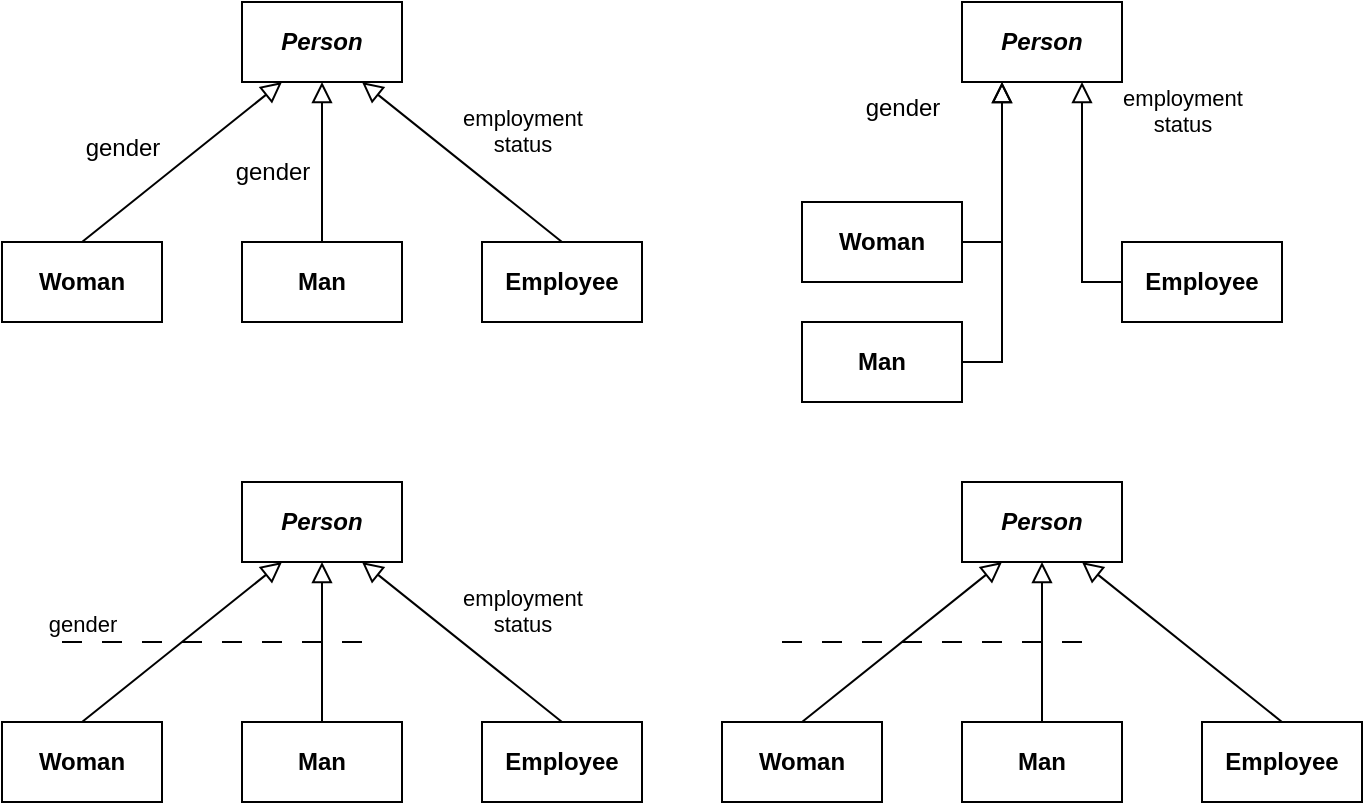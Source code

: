 <mxfile version="21.6.5" type="device">
  <diagram name="Page-1" id="bDlqiz4IERHXxEkZ9xLS">
    <mxGraphModel dx="864" dy="495" grid="1" gridSize="10" guides="1" tooltips="1" connect="1" arrows="1" fold="1" page="1" pageScale="1" pageWidth="1169" pageHeight="827" math="0" shadow="0">
      <root>
        <mxCell id="0" />
        <mxCell id="1" parent="0" />
        <mxCell id="H5ptrKdzrHBt4oCyG6K3-1" value="&lt;b&gt;&lt;i&gt;Person&lt;/i&gt;&lt;/b&gt;" style="fontStyle=0;html=1;whiteSpace=wrap;" parent="1" vertex="1">
          <mxGeometry x="160" y="320" width="80" height="40" as="geometry" />
        </mxCell>
        <mxCell id="H5ptrKdzrHBt4oCyG6K3-2" value="&lt;b&gt;Employee&lt;/b&gt;" style="fontStyle=0;html=1;whiteSpace=wrap;" parent="1" vertex="1">
          <mxGeometry x="280" y="440" width="80" height="40" as="geometry" />
        </mxCell>
        <mxCell id="H5ptrKdzrHBt4oCyG6K3-3" value="&lt;b&gt;Man&lt;/b&gt;" style="fontStyle=0;html=1;whiteSpace=wrap;" parent="1" vertex="1">
          <mxGeometry x="160" y="440" width="80" height="40" as="geometry" />
        </mxCell>
        <mxCell id="H5ptrKdzrHBt4oCyG6K3-4" value="&lt;b&gt;Woman&lt;/b&gt;" style="fontStyle=0;html=1;whiteSpace=wrap;" parent="1" vertex="1">
          <mxGeometry x="40" y="440" width="80" height="40" as="geometry" />
        </mxCell>
        <mxCell id="H5ptrKdzrHBt4oCyG6K3-5" value="" style="endArrow=block;html=1;rounded=0;align=center;verticalAlign=bottom;endFill=0;labelBackgroundColor=none;endSize=8;exitX=0.5;exitY=0;exitDx=0;exitDy=0;entryX=0.25;entryY=1;entryDx=0;entryDy=0;" parent="1" source="H5ptrKdzrHBt4oCyG6K3-4" target="H5ptrKdzrHBt4oCyG6K3-1" edge="1">
          <mxGeometry x="-0.288" y="32" relative="1" as="geometry">
            <mxPoint x="370" y="560" as="sourcePoint" />
            <mxPoint x="530" y="560" as="targetPoint" />
            <mxPoint as="offset" />
          </mxGeometry>
        </mxCell>
        <mxCell id="H5ptrKdzrHBt4oCyG6K3-7" value="" style="endArrow=block;html=1;rounded=0;align=center;verticalAlign=bottom;endFill=0;labelBackgroundColor=none;endSize=8;exitX=0.5;exitY=0;exitDx=0;exitDy=0;entryX=0.5;entryY=1;entryDx=0;entryDy=0;" parent="1" source="H5ptrKdzrHBt4oCyG6K3-3" target="H5ptrKdzrHBt4oCyG6K3-1" edge="1">
          <mxGeometry x="-0.25" relative="1" as="geometry">
            <mxPoint x="99" y="453" as="sourcePoint" />
            <mxPoint x="190" y="370" as="targetPoint" />
            <mxPoint as="offset" />
          </mxGeometry>
        </mxCell>
        <mxCell id="H5ptrKdzrHBt4oCyG6K3-8" value="employment&lt;br&gt;status" style="endArrow=block;html=1;rounded=0;align=center;verticalAlign=bottom;endFill=0;labelBackgroundColor=none;endSize=8;exitX=0.5;exitY=0;exitDx=0;exitDy=0;entryX=0.75;entryY=1;entryDx=0;entryDy=0;" parent="1" source="H5ptrKdzrHBt4oCyG6K3-2" target="H5ptrKdzrHBt4oCyG6K3-1" edge="1">
          <mxGeometry x="-0.366" y="-19" relative="1" as="geometry">
            <mxPoint x="210" y="450" as="sourcePoint" />
            <mxPoint x="210" y="370" as="targetPoint" />
            <mxPoint as="offset" />
          </mxGeometry>
        </mxCell>
        <mxCell id="H5ptrKdzrHBt4oCyG6K3-17" value="gender" style="endArrow=none;startArrow=none;endFill=0;startFill=0;endSize=8;html=1;verticalAlign=bottom;dashed=1;labelBackgroundColor=none;dashPattern=10 10;rounded=0;" parent="1" edge="1">
          <mxGeometry x="-0.875" width="160" relative="1" as="geometry">
            <mxPoint x="70" y="400" as="sourcePoint" />
            <mxPoint x="230" y="400" as="targetPoint" />
            <mxPoint as="offset" />
          </mxGeometry>
        </mxCell>
        <mxCell id="jK_DcaLakZgWedDVneFn-1" value="&lt;b&gt;&lt;i&gt;Person&lt;/i&gt;&lt;/b&gt;" style="fontStyle=0;html=1;whiteSpace=wrap;" vertex="1" parent="1">
          <mxGeometry x="520" y="320" width="80" height="40" as="geometry" />
        </mxCell>
        <mxCell id="jK_DcaLakZgWedDVneFn-2" value="&lt;b&gt;Employee&lt;/b&gt;" style="fontStyle=0;html=1;whiteSpace=wrap;" vertex="1" parent="1">
          <mxGeometry x="640" y="440" width="80" height="40" as="geometry" />
        </mxCell>
        <mxCell id="jK_DcaLakZgWedDVneFn-3" value="&lt;b&gt;Man&lt;/b&gt;" style="fontStyle=0;html=1;whiteSpace=wrap;" vertex="1" parent="1">
          <mxGeometry x="520" y="440" width="80" height="40" as="geometry" />
        </mxCell>
        <mxCell id="jK_DcaLakZgWedDVneFn-4" value="&lt;b&gt;Woman&lt;/b&gt;" style="fontStyle=0;html=1;whiteSpace=wrap;" vertex="1" parent="1">
          <mxGeometry x="400" y="440" width="80" height="40" as="geometry" />
        </mxCell>
        <mxCell id="jK_DcaLakZgWedDVneFn-5" value="" style="endArrow=block;html=1;rounded=0;align=center;verticalAlign=bottom;endFill=0;labelBackgroundColor=none;endSize=8;exitX=0.5;exitY=0;exitDx=0;exitDy=0;entryX=0.25;entryY=1;entryDx=0;entryDy=0;" edge="1" source="jK_DcaLakZgWedDVneFn-4" target="jK_DcaLakZgWedDVneFn-1" parent="1">
          <mxGeometry x="-0.288" y="32" relative="1" as="geometry">
            <mxPoint x="730" y="560" as="sourcePoint" />
            <mxPoint x="890" y="560" as="targetPoint" />
            <mxPoint as="offset" />
          </mxGeometry>
        </mxCell>
        <mxCell id="jK_DcaLakZgWedDVneFn-6" value="" style="endArrow=block;html=1;rounded=0;align=center;verticalAlign=bottom;endFill=0;labelBackgroundColor=none;endSize=8;exitX=0.5;exitY=0;exitDx=0;exitDy=0;entryX=0.5;entryY=1;entryDx=0;entryDy=0;" edge="1" source="jK_DcaLakZgWedDVneFn-3" target="jK_DcaLakZgWedDVneFn-1" parent="1">
          <mxGeometry x="-0.25" relative="1" as="geometry">
            <mxPoint x="459" y="453" as="sourcePoint" />
            <mxPoint x="550" y="370" as="targetPoint" />
            <mxPoint as="offset" />
          </mxGeometry>
        </mxCell>
        <mxCell id="jK_DcaLakZgWedDVneFn-7" value="" style="endArrow=block;html=1;rounded=0;align=center;verticalAlign=bottom;endFill=0;labelBackgroundColor=none;endSize=8;exitX=0.5;exitY=0;exitDx=0;exitDy=0;entryX=0.75;entryY=1;entryDx=0;entryDy=0;" edge="1" source="jK_DcaLakZgWedDVneFn-2" target="jK_DcaLakZgWedDVneFn-1" parent="1">
          <mxGeometry x="-0.366" y="-19" relative="1" as="geometry">
            <mxPoint x="570" y="450" as="sourcePoint" />
            <mxPoint x="570" y="370" as="targetPoint" />
            <mxPoint as="offset" />
          </mxGeometry>
        </mxCell>
        <mxCell id="jK_DcaLakZgWedDVneFn-8" value="" style="endArrow=none;startArrow=none;endFill=0;startFill=0;endSize=8;html=1;verticalAlign=bottom;dashed=1;labelBackgroundColor=none;dashPattern=10 10;rounded=0;" edge="1" parent="1">
          <mxGeometry x="-0.875" width="160" relative="1" as="geometry">
            <mxPoint x="430" y="400" as="sourcePoint" />
            <mxPoint x="590" y="400" as="targetPoint" />
            <mxPoint as="offset" />
          </mxGeometry>
        </mxCell>
        <mxCell id="jK_DcaLakZgWedDVneFn-9" value="&lt;b&gt;&lt;i&gt;Person&lt;/i&gt;&lt;/b&gt;" style="fontStyle=0;html=1;whiteSpace=wrap;" vertex="1" parent="1">
          <mxGeometry x="160" y="80" width="80" height="40" as="geometry" />
        </mxCell>
        <mxCell id="jK_DcaLakZgWedDVneFn-10" value="&lt;b&gt;Employee&lt;/b&gt;" style="fontStyle=0;html=1;whiteSpace=wrap;" vertex="1" parent="1">
          <mxGeometry x="280" y="200" width="80" height="40" as="geometry" />
        </mxCell>
        <mxCell id="jK_DcaLakZgWedDVneFn-11" value="&lt;b&gt;Man&lt;/b&gt;" style="fontStyle=0;html=1;whiteSpace=wrap;" vertex="1" parent="1">
          <mxGeometry x="160" y="200" width="80" height="40" as="geometry" />
        </mxCell>
        <mxCell id="jK_DcaLakZgWedDVneFn-12" value="&lt;b&gt;Woman&lt;/b&gt;" style="fontStyle=0;html=1;whiteSpace=wrap;" vertex="1" parent="1">
          <mxGeometry x="40" y="200" width="80" height="40" as="geometry" />
        </mxCell>
        <mxCell id="jK_DcaLakZgWedDVneFn-13" value="" style="endArrow=block;html=1;rounded=0;align=center;verticalAlign=bottom;endFill=0;labelBackgroundColor=none;endSize=8;exitX=0.5;exitY=0;exitDx=0;exitDy=0;entryX=0.25;entryY=1;entryDx=0;entryDy=0;" edge="1" source="jK_DcaLakZgWedDVneFn-12" target="jK_DcaLakZgWedDVneFn-9" parent="1">
          <mxGeometry x="-0.288" y="32" relative="1" as="geometry">
            <mxPoint x="370" y="320" as="sourcePoint" />
            <mxPoint x="530" y="320" as="targetPoint" />
            <mxPoint as="offset" />
          </mxGeometry>
        </mxCell>
        <mxCell id="jK_DcaLakZgWedDVneFn-14" value="" style="endArrow=block;html=1;rounded=0;align=center;verticalAlign=bottom;endFill=0;labelBackgroundColor=none;endSize=8;exitX=0.5;exitY=0;exitDx=0;exitDy=0;entryX=0.5;entryY=1;entryDx=0;entryDy=0;" edge="1" source="jK_DcaLakZgWedDVneFn-11" target="jK_DcaLakZgWedDVneFn-9" parent="1">
          <mxGeometry x="-0.25" relative="1" as="geometry">
            <mxPoint x="99" y="213" as="sourcePoint" />
            <mxPoint x="190" y="130" as="targetPoint" />
            <mxPoint as="offset" />
          </mxGeometry>
        </mxCell>
        <mxCell id="jK_DcaLakZgWedDVneFn-15" value="employment&lt;br&gt;status" style="endArrow=block;html=1;rounded=0;align=center;verticalAlign=bottom;endFill=0;labelBackgroundColor=none;endSize=8;exitX=0.5;exitY=0;exitDx=0;exitDy=0;entryX=0.75;entryY=1;entryDx=0;entryDy=0;" edge="1" source="jK_DcaLakZgWedDVneFn-10" target="jK_DcaLakZgWedDVneFn-9" parent="1">
          <mxGeometry x="-0.366" y="-19" relative="1" as="geometry">
            <mxPoint x="210" y="210" as="sourcePoint" />
            <mxPoint x="210" y="130" as="targetPoint" />
            <mxPoint as="offset" />
          </mxGeometry>
        </mxCell>
        <mxCell id="jK_DcaLakZgWedDVneFn-17" value="gender" style="text;html=1;align=center;verticalAlign=middle;resizable=0;points=[];autosize=1;strokeColor=none;fillColor=none;" vertex="1" parent="1">
          <mxGeometry x="70" y="138" width="60" height="30" as="geometry" />
        </mxCell>
        <mxCell id="jK_DcaLakZgWedDVneFn-18" value="gender" style="text;html=1;align=center;verticalAlign=middle;resizable=0;points=[];autosize=1;strokeColor=none;fillColor=none;" vertex="1" parent="1">
          <mxGeometry x="145" y="150" width="60" height="30" as="geometry" />
        </mxCell>
        <mxCell id="jK_DcaLakZgWedDVneFn-19" value="&lt;b&gt;&lt;i&gt;Person&lt;/i&gt;&lt;/b&gt;" style="fontStyle=0;html=1;whiteSpace=wrap;" vertex="1" parent="1">
          <mxGeometry x="520" y="80" width="80" height="40" as="geometry" />
        </mxCell>
        <mxCell id="jK_DcaLakZgWedDVneFn-20" value="&lt;b&gt;Employee&lt;/b&gt;" style="fontStyle=0;html=1;whiteSpace=wrap;" vertex="1" parent="1">
          <mxGeometry x="600" y="200" width="80" height="40" as="geometry" />
        </mxCell>
        <mxCell id="jK_DcaLakZgWedDVneFn-21" value="&lt;b&gt;Man&lt;/b&gt;" style="fontStyle=0;html=1;whiteSpace=wrap;" vertex="1" parent="1">
          <mxGeometry x="440" y="240" width="80" height="40" as="geometry" />
        </mxCell>
        <mxCell id="jK_DcaLakZgWedDVneFn-22" value="&lt;b&gt;Woman&lt;/b&gt;" style="fontStyle=0;html=1;whiteSpace=wrap;" vertex="1" parent="1">
          <mxGeometry x="440" y="180" width="80" height="40" as="geometry" />
        </mxCell>
        <mxCell id="jK_DcaLakZgWedDVneFn-23" value="" style="endArrow=block;html=1;rounded=0;align=center;verticalAlign=bottom;endFill=0;labelBackgroundColor=none;endSize=8;exitX=1;exitY=0.5;exitDx=0;exitDy=0;entryX=0.25;entryY=1;entryDx=0;entryDy=0;" edge="1" source="jK_DcaLakZgWedDVneFn-22" target="jK_DcaLakZgWedDVneFn-19" parent="1">
          <mxGeometry x="-0.288" y="32" relative="1" as="geometry">
            <mxPoint x="730" y="320" as="sourcePoint" />
            <mxPoint x="890" y="320" as="targetPoint" />
            <mxPoint as="offset" />
            <Array as="points">
              <mxPoint x="540" y="200" />
            </Array>
          </mxGeometry>
        </mxCell>
        <mxCell id="jK_DcaLakZgWedDVneFn-24" value="" style="endArrow=block;html=1;rounded=0;align=center;verticalAlign=bottom;endFill=0;labelBackgroundColor=none;endSize=8;exitX=1;exitY=0.5;exitDx=0;exitDy=0;entryX=0.25;entryY=1;entryDx=0;entryDy=0;" edge="1" source="jK_DcaLakZgWedDVneFn-21" target="jK_DcaLakZgWedDVneFn-19" parent="1">
          <mxGeometry x="-0.25" relative="1" as="geometry">
            <mxPoint x="459" y="213" as="sourcePoint" />
            <mxPoint x="550" y="130" as="targetPoint" />
            <mxPoint as="offset" />
            <Array as="points">
              <mxPoint x="540" y="260" />
            </Array>
          </mxGeometry>
        </mxCell>
        <mxCell id="jK_DcaLakZgWedDVneFn-25" value="employment&lt;br&gt;status" style="endArrow=block;html=1;rounded=0;align=center;verticalAlign=bottom;endFill=0;labelBackgroundColor=none;endSize=8;exitX=0;exitY=0.5;exitDx=0;exitDy=0;entryX=0.75;entryY=1;entryDx=0;entryDy=0;" edge="1" source="jK_DcaLakZgWedDVneFn-20" target="jK_DcaLakZgWedDVneFn-19" parent="1">
          <mxGeometry x="0.5" y="-50" relative="1" as="geometry">
            <mxPoint x="570" y="210" as="sourcePoint" />
            <mxPoint x="570" y="130" as="targetPoint" />
            <mxPoint as="offset" />
            <Array as="points">
              <mxPoint x="580" y="220" />
            </Array>
          </mxGeometry>
        </mxCell>
        <mxCell id="jK_DcaLakZgWedDVneFn-26" value="gender" style="text;html=1;align=center;verticalAlign=middle;resizable=0;points=[];autosize=1;strokeColor=none;fillColor=none;" vertex="1" parent="1">
          <mxGeometry x="460" y="118" width="60" height="30" as="geometry" />
        </mxCell>
      </root>
    </mxGraphModel>
  </diagram>
</mxfile>
